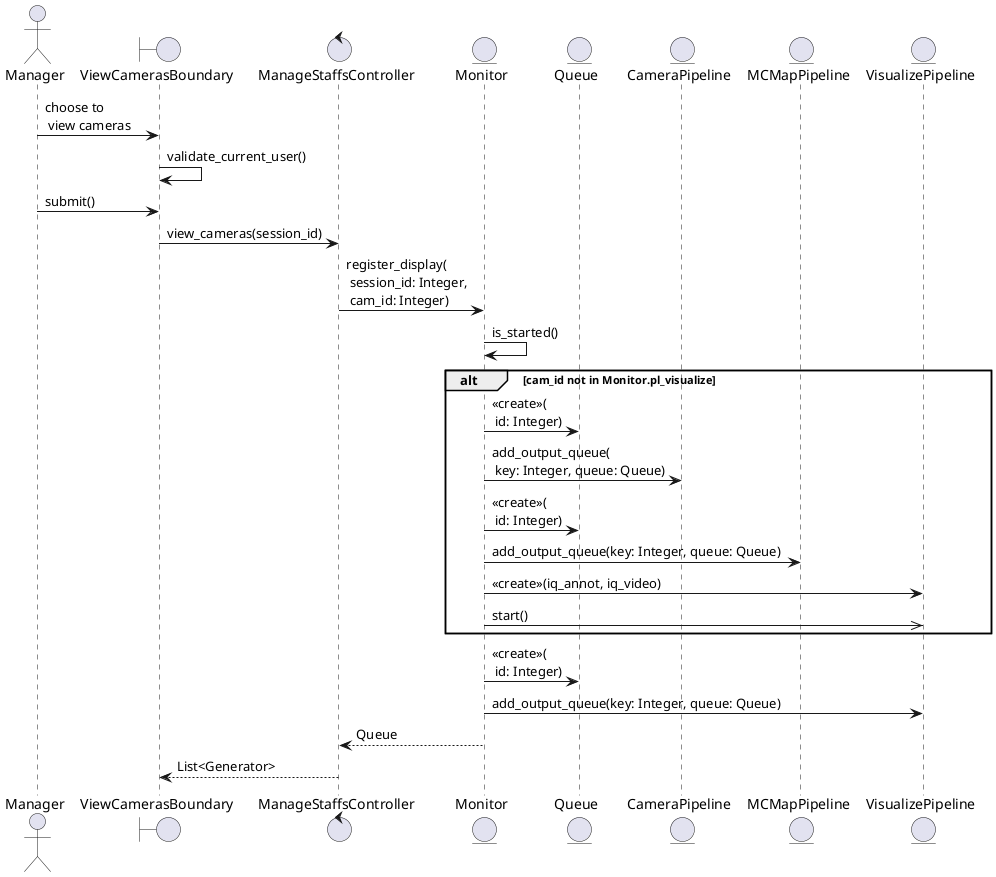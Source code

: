 @startuml

actor Manager as A
boundary ViewCamerasBoundary as B
control ManageStaffsController as C
entity Monitor
entity Queue
entity CameraPipeline
entity MCMapPipeline
entity VisualizePipeline

A -> B: choose to \n view cameras
B -> B: validate_current_user()
A -> B: submit()
B -> C: view_cameras(session_id)

C -> Monitor: register_display(\n session_id: Integer,\n cam_id: Integer)
Monitor -> Monitor: is_started()
alt cam_id not in Monitor.pl_visualize
    Monitor -> Queue: <<create>>(\n id: Integer)
    Monitor -> CameraPipeline: add_output_queue(\n key: Integer, queue: Queue)
    Monitor -> Queue: <<create>>(\n id: Integer)
    Monitor -> MCMapPipeline: add_output_queue(key: Integer, queue: Queue)
    Monitor -> VisualizePipeline: <<create>>(iq_annot, iq_video)
    Monitor ->> VisualizePipeline: start()
end
Monitor -> Queue: <<create>>(\n id: Integer)
Monitor -> VisualizePipeline: add_output_queue(key: Integer, queue: Queue)
C <-- Monitor: Queue
B <-- C: List<Generator>


@enduml
